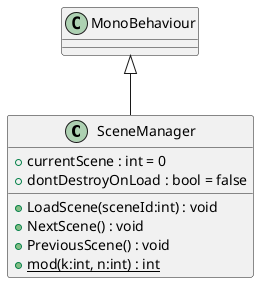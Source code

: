 @startuml
class SceneManager {
    + currentScene : int = 0
    + dontDestroyOnLoad : bool = false
    + LoadScene(sceneId:int) : void
    + NextScene() : void
    + PreviousScene() : void
    + {static} mod(k:int, n:int) : int
}
MonoBehaviour <|-- SceneManager
@enduml
